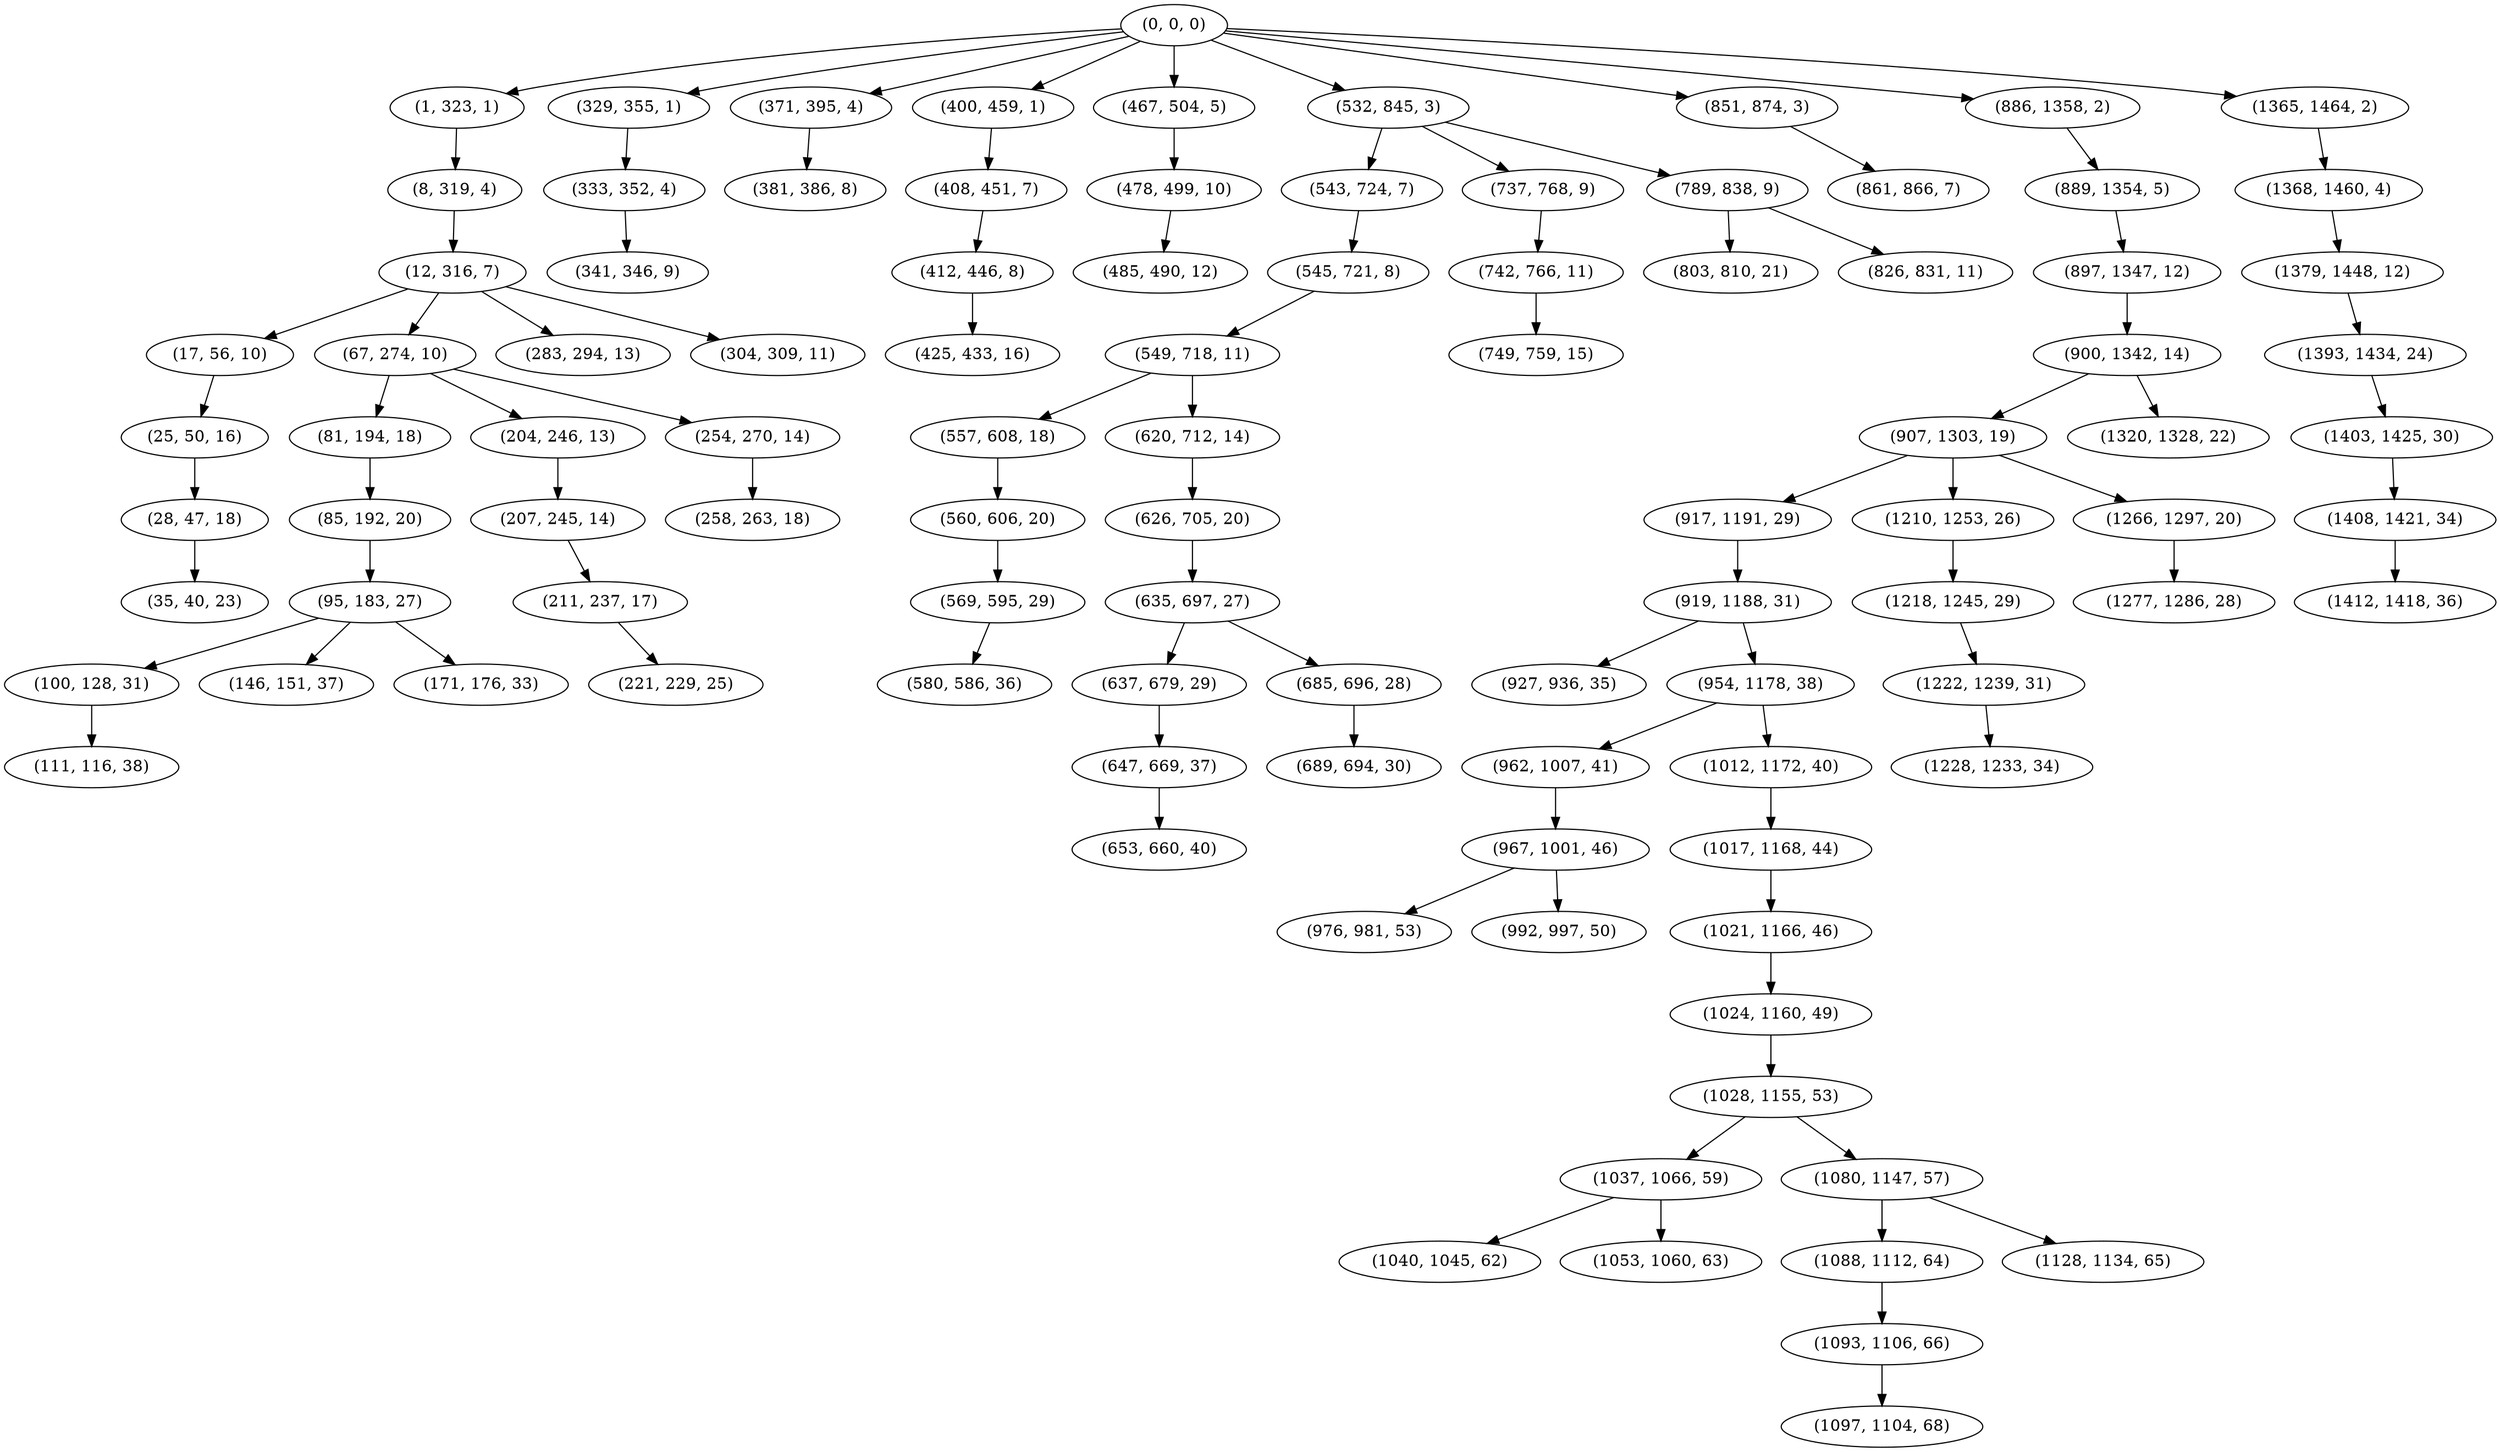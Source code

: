 digraph tree {
    "(0, 0, 0)";
    "(1, 323, 1)";
    "(8, 319, 4)";
    "(12, 316, 7)";
    "(17, 56, 10)";
    "(25, 50, 16)";
    "(28, 47, 18)";
    "(35, 40, 23)";
    "(67, 274, 10)";
    "(81, 194, 18)";
    "(85, 192, 20)";
    "(95, 183, 27)";
    "(100, 128, 31)";
    "(111, 116, 38)";
    "(146, 151, 37)";
    "(171, 176, 33)";
    "(204, 246, 13)";
    "(207, 245, 14)";
    "(211, 237, 17)";
    "(221, 229, 25)";
    "(254, 270, 14)";
    "(258, 263, 18)";
    "(283, 294, 13)";
    "(304, 309, 11)";
    "(329, 355, 1)";
    "(333, 352, 4)";
    "(341, 346, 9)";
    "(371, 395, 4)";
    "(381, 386, 8)";
    "(400, 459, 1)";
    "(408, 451, 7)";
    "(412, 446, 8)";
    "(425, 433, 16)";
    "(467, 504, 5)";
    "(478, 499, 10)";
    "(485, 490, 12)";
    "(532, 845, 3)";
    "(543, 724, 7)";
    "(545, 721, 8)";
    "(549, 718, 11)";
    "(557, 608, 18)";
    "(560, 606, 20)";
    "(569, 595, 29)";
    "(580, 586, 36)";
    "(620, 712, 14)";
    "(626, 705, 20)";
    "(635, 697, 27)";
    "(637, 679, 29)";
    "(647, 669, 37)";
    "(653, 660, 40)";
    "(685, 696, 28)";
    "(689, 694, 30)";
    "(737, 768, 9)";
    "(742, 766, 11)";
    "(749, 759, 15)";
    "(789, 838, 9)";
    "(803, 810, 21)";
    "(826, 831, 11)";
    "(851, 874, 3)";
    "(861, 866, 7)";
    "(886, 1358, 2)";
    "(889, 1354, 5)";
    "(897, 1347, 12)";
    "(900, 1342, 14)";
    "(907, 1303, 19)";
    "(917, 1191, 29)";
    "(919, 1188, 31)";
    "(927, 936, 35)";
    "(954, 1178, 38)";
    "(962, 1007, 41)";
    "(967, 1001, 46)";
    "(976, 981, 53)";
    "(992, 997, 50)";
    "(1012, 1172, 40)";
    "(1017, 1168, 44)";
    "(1021, 1166, 46)";
    "(1024, 1160, 49)";
    "(1028, 1155, 53)";
    "(1037, 1066, 59)";
    "(1040, 1045, 62)";
    "(1053, 1060, 63)";
    "(1080, 1147, 57)";
    "(1088, 1112, 64)";
    "(1093, 1106, 66)";
    "(1097, 1104, 68)";
    "(1128, 1134, 65)";
    "(1210, 1253, 26)";
    "(1218, 1245, 29)";
    "(1222, 1239, 31)";
    "(1228, 1233, 34)";
    "(1266, 1297, 20)";
    "(1277, 1286, 28)";
    "(1320, 1328, 22)";
    "(1365, 1464, 2)";
    "(1368, 1460, 4)";
    "(1379, 1448, 12)";
    "(1393, 1434, 24)";
    "(1403, 1425, 30)";
    "(1408, 1421, 34)";
    "(1412, 1418, 36)";
    "(0, 0, 0)" -> "(1, 323, 1)";
    "(0, 0, 0)" -> "(329, 355, 1)";
    "(0, 0, 0)" -> "(371, 395, 4)";
    "(0, 0, 0)" -> "(400, 459, 1)";
    "(0, 0, 0)" -> "(467, 504, 5)";
    "(0, 0, 0)" -> "(532, 845, 3)";
    "(0, 0, 0)" -> "(851, 874, 3)";
    "(0, 0, 0)" -> "(886, 1358, 2)";
    "(0, 0, 0)" -> "(1365, 1464, 2)";
    "(1, 323, 1)" -> "(8, 319, 4)";
    "(8, 319, 4)" -> "(12, 316, 7)";
    "(12, 316, 7)" -> "(17, 56, 10)";
    "(12, 316, 7)" -> "(67, 274, 10)";
    "(12, 316, 7)" -> "(283, 294, 13)";
    "(12, 316, 7)" -> "(304, 309, 11)";
    "(17, 56, 10)" -> "(25, 50, 16)";
    "(25, 50, 16)" -> "(28, 47, 18)";
    "(28, 47, 18)" -> "(35, 40, 23)";
    "(67, 274, 10)" -> "(81, 194, 18)";
    "(67, 274, 10)" -> "(204, 246, 13)";
    "(67, 274, 10)" -> "(254, 270, 14)";
    "(81, 194, 18)" -> "(85, 192, 20)";
    "(85, 192, 20)" -> "(95, 183, 27)";
    "(95, 183, 27)" -> "(100, 128, 31)";
    "(95, 183, 27)" -> "(146, 151, 37)";
    "(95, 183, 27)" -> "(171, 176, 33)";
    "(100, 128, 31)" -> "(111, 116, 38)";
    "(204, 246, 13)" -> "(207, 245, 14)";
    "(207, 245, 14)" -> "(211, 237, 17)";
    "(211, 237, 17)" -> "(221, 229, 25)";
    "(254, 270, 14)" -> "(258, 263, 18)";
    "(329, 355, 1)" -> "(333, 352, 4)";
    "(333, 352, 4)" -> "(341, 346, 9)";
    "(371, 395, 4)" -> "(381, 386, 8)";
    "(400, 459, 1)" -> "(408, 451, 7)";
    "(408, 451, 7)" -> "(412, 446, 8)";
    "(412, 446, 8)" -> "(425, 433, 16)";
    "(467, 504, 5)" -> "(478, 499, 10)";
    "(478, 499, 10)" -> "(485, 490, 12)";
    "(532, 845, 3)" -> "(543, 724, 7)";
    "(532, 845, 3)" -> "(737, 768, 9)";
    "(532, 845, 3)" -> "(789, 838, 9)";
    "(543, 724, 7)" -> "(545, 721, 8)";
    "(545, 721, 8)" -> "(549, 718, 11)";
    "(549, 718, 11)" -> "(557, 608, 18)";
    "(549, 718, 11)" -> "(620, 712, 14)";
    "(557, 608, 18)" -> "(560, 606, 20)";
    "(560, 606, 20)" -> "(569, 595, 29)";
    "(569, 595, 29)" -> "(580, 586, 36)";
    "(620, 712, 14)" -> "(626, 705, 20)";
    "(626, 705, 20)" -> "(635, 697, 27)";
    "(635, 697, 27)" -> "(637, 679, 29)";
    "(635, 697, 27)" -> "(685, 696, 28)";
    "(637, 679, 29)" -> "(647, 669, 37)";
    "(647, 669, 37)" -> "(653, 660, 40)";
    "(685, 696, 28)" -> "(689, 694, 30)";
    "(737, 768, 9)" -> "(742, 766, 11)";
    "(742, 766, 11)" -> "(749, 759, 15)";
    "(789, 838, 9)" -> "(803, 810, 21)";
    "(789, 838, 9)" -> "(826, 831, 11)";
    "(851, 874, 3)" -> "(861, 866, 7)";
    "(886, 1358, 2)" -> "(889, 1354, 5)";
    "(889, 1354, 5)" -> "(897, 1347, 12)";
    "(897, 1347, 12)" -> "(900, 1342, 14)";
    "(900, 1342, 14)" -> "(907, 1303, 19)";
    "(900, 1342, 14)" -> "(1320, 1328, 22)";
    "(907, 1303, 19)" -> "(917, 1191, 29)";
    "(907, 1303, 19)" -> "(1210, 1253, 26)";
    "(907, 1303, 19)" -> "(1266, 1297, 20)";
    "(917, 1191, 29)" -> "(919, 1188, 31)";
    "(919, 1188, 31)" -> "(927, 936, 35)";
    "(919, 1188, 31)" -> "(954, 1178, 38)";
    "(954, 1178, 38)" -> "(962, 1007, 41)";
    "(954, 1178, 38)" -> "(1012, 1172, 40)";
    "(962, 1007, 41)" -> "(967, 1001, 46)";
    "(967, 1001, 46)" -> "(976, 981, 53)";
    "(967, 1001, 46)" -> "(992, 997, 50)";
    "(1012, 1172, 40)" -> "(1017, 1168, 44)";
    "(1017, 1168, 44)" -> "(1021, 1166, 46)";
    "(1021, 1166, 46)" -> "(1024, 1160, 49)";
    "(1024, 1160, 49)" -> "(1028, 1155, 53)";
    "(1028, 1155, 53)" -> "(1037, 1066, 59)";
    "(1028, 1155, 53)" -> "(1080, 1147, 57)";
    "(1037, 1066, 59)" -> "(1040, 1045, 62)";
    "(1037, 1066, 59)" -> "(1053, 1060, 63)";
    "(1080, 1147, 57)" -> "(1088, 1112, 64)";
    "(1080, 1147, 57)" -> "(1128, 1134, 65)";
    "(1088, 1112, 64)" -> "(1093, 1106, 66)";
    "(1093, 1106, 66)" -> "(1097, 1104, 68)";
    "(1210, 1253, 26)" -> "(1218, 1245, 29)";
    "(1218, 1245, 29)" -> "(1222, 1239, 31)";
    "(1222, 1239, 31)" -> "(1228, 1233, 34)";
    "(1266, 1297, 20)" -> "(1277, 1286, 28)";
    "(1365, 1464, 2)" -> "(1368, 1460, 4)";
    "(1368, 1460, 4)" -> "(1379, 1448, 12)";
    "(1379, 1448, 12)" -> "(1393, 1434, 24)";
    "(1393, 1434, 24)" -> "(1403, 1425, 30)";
    "(1403, 1425, 30)" -> "(1408, 1421, 34)";
    "(1408, 1421, 34)" -> "(1412, 1418, 36)";
}
